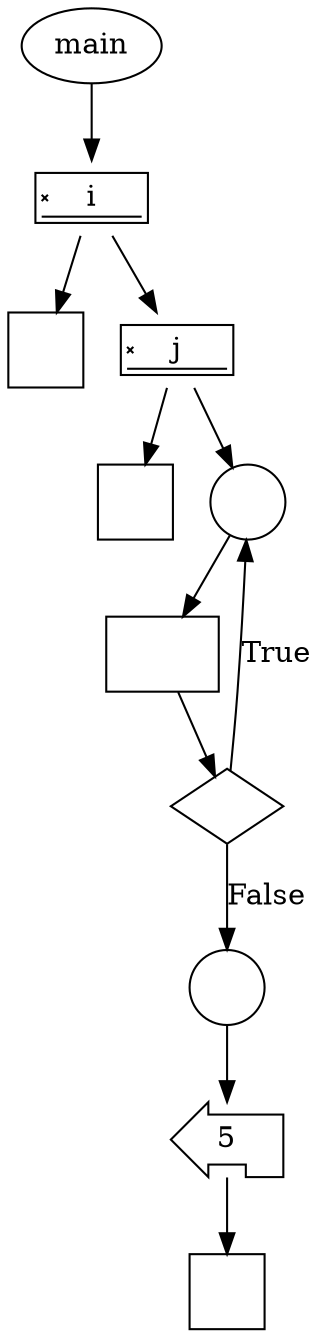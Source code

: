 digraph {
	graph [bb="0,0,137.81,635.5"];
	node [label="\N"];
	"57d07232-7d18-486a-933f-9256847bca79"	[height=0.5,
		label=main,
		pos="40,617.5",
		shape=ellipse,
		width=0.82932];
	"764cf386-4d95-42fe-987b-aafb560a85e2"	[height=0.5,
		label=i,
		pos="40,544.5",
		shape=signature,
		width=0.75];
	"57d07232-7d18-486a-933f-9256847bca79" -> "764cf386-4d95-42fe-987b-aafb560a85e2"	[pos="e,40,562.53 40,599.31 40,591.73 40,582.6 40,574.04"];
	"07b05c8d-27b2-4546-9c1a-381820699a1f"	[height=0.5,
		label="",
		pos="18,471.5",
		shape=square,
		width=0.5];
	"764cf386-4d95-42fe-987b-aafb560a85e2" -> "07b05c8d-27b2-4546-9c1a-381820699a1f"	[pos="e,23.277,489.53 34.674,526.31 32.269,518.55 29.366,509.18 26.661,500.45"];
	"28a0a7b6-92aa-4e94-b858-e169fc0f63a4"	[height=0.5,
		label=j,
		pos="81,471.5",
		shape=signature,
		width=0.75];
	"764cf386-4d95-42fe-987b-aafb560a85e2" -> "28a0a7b6-92aa-4e94-b858-e169fc0f63a4"	[pos="e,71.166,489.53 49.925,526.31 54.609,518.2 60.306,508.34 65.537,499.28"];
	"c348a714-0ced-4ef7-8443-54c83de01830"	[height=0.5,
		label="",
		pos="61,398.5",
		shape=square,
		width=0.5];
	"28a0a7b6-92aa-4e94-b858-e169fc0f63a4" -> "c348a714-0ced-4ef7-8443-54c83de01830"	[pos="e,65.797,416.53 76.159,453.31 73.972,445.55 71.333,436.18 68.873,427.45"];
	"a5419b39-c192-4310-adbf-c2b16cadcfda"	[height=0.5,
		label="",
		pos="115,398.5",
		shape=circle,
		width=0.5];
	"28a0a7b6-92aa-4e94-b858-e169fc0f63a4" -> "a5419b39-c192-4310-adbf-c2b16cadcfda"	[pos="e,107.54,415.08 89.23,453.31 93.242,444.94 98.151,434.68 102.6,425.39"];
	"9ac696c0-ee86-4f02-b853-13943635d121"	[height=0.5,
		label="",
		pos="74,325.5",
		shape=rect,
		width=0.75];
	"a5419b39-c192-4310-adbf-c2b16cadcfda" -> "9ac696c0-ee86-4f02-b853-13943635d121"	[pos="e,83.981,343.78 106.3,382.44 101.45,374.04 95.268,363.33 89.609,353.53"];
	"93ac806b-cf8d-468b-97a8-0ada99bc3070"	[height=0.5,
		label="",
		pos="105,164",
		shape=circle,
		width=0.5];
	"dd4c8074-2b43-4dbc-afca-155058338b81"	[height=0.5,
		label=5,
		pos="105,91",
		shape=lpromoter,
		width=0.75];
	"93ac806b-cf8d-468b-97a8-0ada99bc3070" -> "dd4c8074-2b43-4dbc-afca-155058338b81"	[pos="e,105,109.03 105,145.81 105,138.23 105,129.1 105,120.54"];
	"483ef50a-d639-492f-8985-369c25df833d"	[height=0.5,
		label="",
		pos="105,252.5",
		shape=diamond,
		width=0.75];
	"9ac696c0-ee86-4f02-b853-13943635d121" -> "483ef50a-d639-492f-8985-369c25df833d"	[pos="e,99.215,266.75 81.504,307.31 85.462,298.25 90.378,286.99 94.688,277.12"];
	"483ef50a-d639-492f-8985-369c25df833d" -> "a5419b39-c192-4310-adbf-c2b16cadcfda"	[label=True,
		lp="125.06,325.5",
		pos="e,114.23,380.23 106.64,269.55 107.7,280.29 109.05,294.73 110,307.5 111.52,328.04 112.8,351.25 113.68,368.96"];
	"483ef50a-d639-492f-8985-369c25df833d" -> "93ac806b-cf8d-468b-97a8-0ada99bc3070"	[label=False,
		lp="119.25,208.25",
		pos="e,105,182.48 105,234 105,222.51 105,207.2 105,193.93"];
	"7a09bf2d-40d5-44e2-8fa5-7a6415325fe8"	[height=0.5,
		label="",
		pos="105,18",
		shape=square,
		width=0.5];
	"dd4c8074-2b43-4dbc-afca-155058338b81" -> "7a09bf2d-40d5-44e2-8fa5-7a6415325fe8"	[pos="e,105,36.029 105,72.813 105,65.226 105,56.101 105,47.539"];
}
